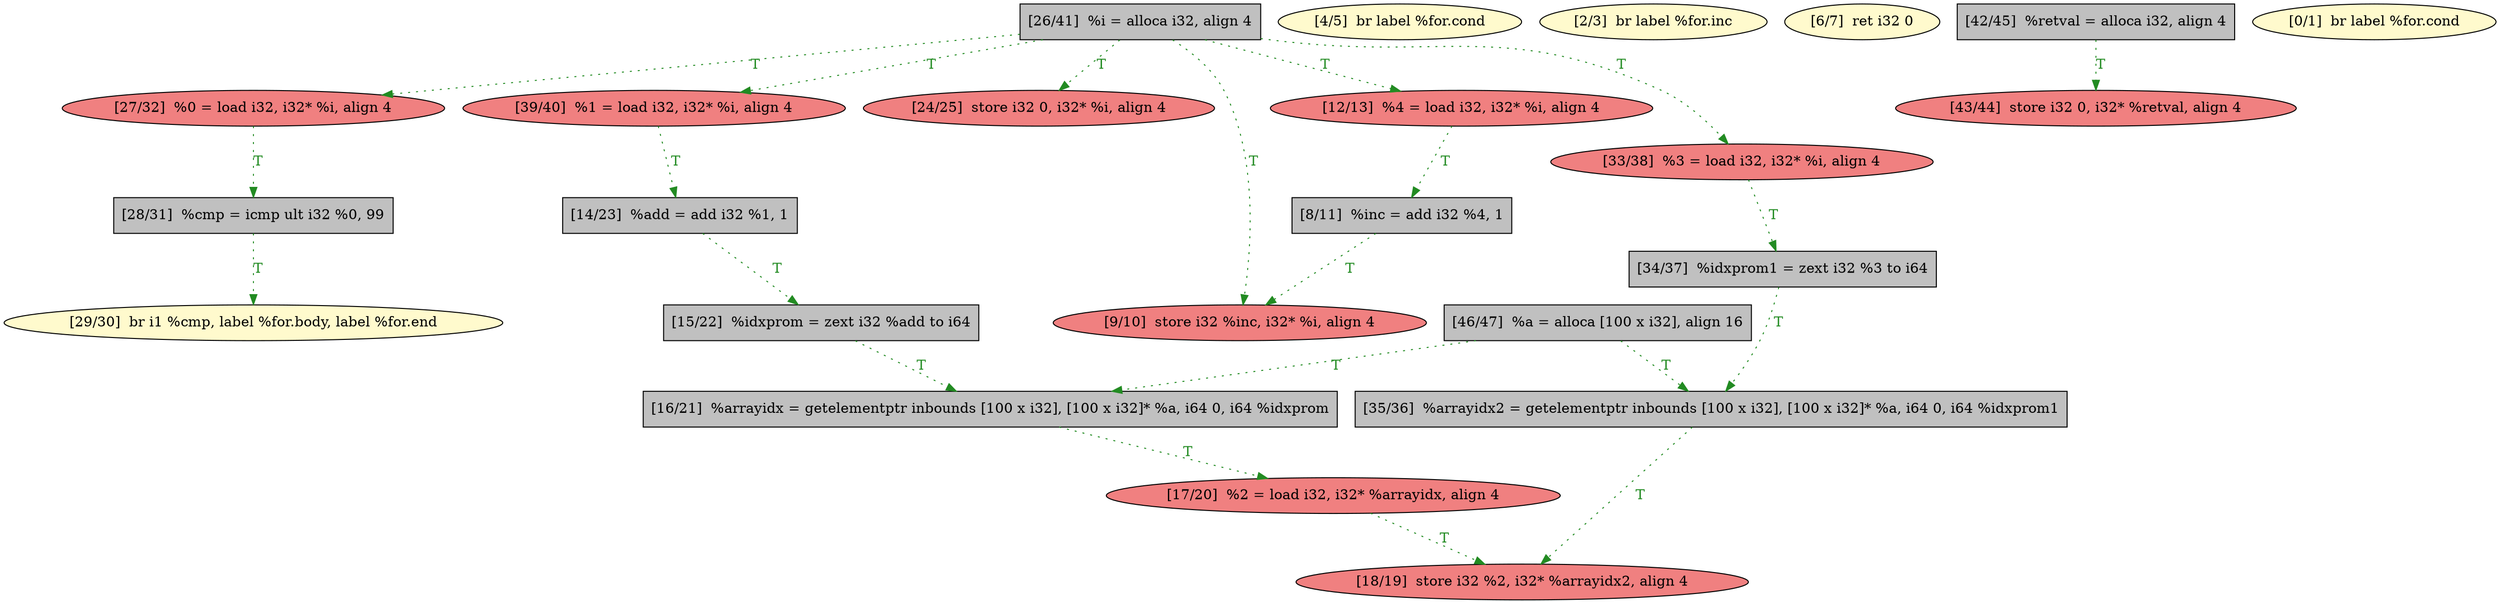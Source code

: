 
digraph G {


node71 [fillcolor=lightcoral,label="[17/20]  %2 = load i32, i32* %arrayidx, align 4",shape=ellipse,style=filled ]
node70 [fillcolor=grey,label="[28/31]  %cmp = icmp ult i32 %0, 99",shape=rectangle,style=filled ]
node69 [fillcolor=lightcoral,label="[27/32]  %0 = load i32, i32* %i, align 4",shape=ellipse,style=filled ]
node65 [fillcolor=lightcoral,label="[39/40]  %1 = load i32, i32* %i, align 4",shape=ellipse,style=filled ]
node64 [fillcolor=grey,label="[35/36]  %arrayidx2 = getelementptr inbounds [100 x i32], [100 x i32]* %a, i64 0, i64 %idxprom1",shape=rectangle,style=filled ]
node53 [fillcolor=grey,label="[34/37]  %idxprom1 = zext i32 %3 to i64",shape=rectangle,style=filled ]
node59 [fillcolor=lemonchiffon,label="[4/5]  br label %for.cond",shape=ellipse,style=filled ]
node52 [fillcolor=lightcoral,label="[24/25]  store i32 0, i32* %i, align 4",shape=ellipse,style=filled ]
node68 [fillcolor=grey,label="[46/47]  %a = alloca [100 x i32], align 16",shape=rectangle,style=filled ]
node62 [fillcolor=lemonchiffon,label="[2/3]  br label %for.inc",shape=ellipse,style=filled ]
node51 [fillcolor=lemonchiffon,label="[6/7]  ret i32 0",shape=ellipse,style=filled ]
node50 [fillcolor=grey,label="[8/11]  %inc = add i32 %4, 1",shape=rectangle,style=filled ]
node67 [fillcolor=lightcoral,label="[43/44]  store i32 0, i32* %retval, align 4",shape=ellipse,style=filled ]
node48 [fillcolor=grey,label="[14/23]  %add = add i32 %1, 1",shape=rectangle,style=filled ]
node49 [fillcolor=lightcoral,label="[12/13]  %4 = load i32, i32* %i, align 4",shape=ellipse,style=filled ]
node61 [fillcolor=grey,label="[42/45]  %retval = alloca i32, align 4",shape=rectangle,style=filled ]
node63 [fillcolor=grey,label="[16/21]  %arrayidx = getelementptr inbounds [100 x i32], [100 x i32]* %a, i64 0, i64 %idxprom",shape=rectangle,style=filled ]
node54 [fillcolor=lemonchiffon,label="[29/30]  br i1 %cmp, label %for.body, label %for.end",shape=ellipse,style=filled ]
node66 [fillcolor=grey,label="[15/22]  %idxprom = zext i32 %add to i64",shape=rectangle,style=filled ]
node55 [fillcolor=lightcoral,label="[9/10]  store i32 %inc, i32* %i, align 4",shape=ellipse,style=filled ]
node57 [fillcolor=lightcoral,label="[18/19]  store i32 %2, i32* %arrayidx2, align 4",shape=ellipse,style=filled ]
node56 [fillcolor=grey,label="[26/41]  %i = alloca i32, align 4",shape=rectangle,style=filled ]
node58 [fillcolor=lightcoral,label="[33/38]  %3 = load i32, i32* %i, align 4",shape=ellipse,style=filled ]
node60 [fillcolor=lemonchiffon,label="[0/1]  br label %for.cond",shape=ellipse,style=filled ]

node48->node66 [style=dotted,color=forestgreen,label="T",fontcolor=forestgreen ]
node66->node63 [style=dotted,color=forestgreen,label="T",fontcolor=forestgreen ]
node56->node55 [style=dotted,color=forestgreen,label="T",fontcolor=forestgreen ]
node50->node55 [style=dotted,color=forestgreen,label="T",fontcolor=forestgreen ]
node56->node52 [style=dotted,color=forestgreen,label="T",fontcolor=forestgreen ]
node56->node65 [style=dotted,color=forestgreen,label="T",fontcolor=forestgreen ]
node69->node70 [style=dotted,color=forestgreen,label="T",fontcolor=forestgreen ]
node68->node64 [style=dotted,color=forestgreen,label="T",fontcolor=forestgreen ]
node56->node58 [style=dotted,color=forestgreen,label="T",fontcolor=forestgreen ]
node56->node69 [style=dotted,color=forestgreen,label="T",fontcolor=forestgreen ]
node71->node57 [style=dotted,color=forestgreen,label="T",fontcolor=forestgreen ]
node53->node64 [style=dotted,color=forestgreen,label="T",fontcolor=forestgreen ]
node61->node67 [style=dotted,color=forestgreen,label="T",fontcolor=forestgreen ]
node65->node48 [style=dotted,color=forestgreen,label="T",fontcolor=forestgreen ]
node49->node50 [style=dotted,color=forestgreen,label="T",fontcolor=forestgreen ]
node63->node71 [style=dotted,color=forestgreen,label="T",fontcolor=forestgreen ]
node68->node63 [style=dotted,color=forestgreen,label="T",fontcolor=forestgreen ]
node56->node49 [style=dotted,color=forestgreen,label="T",fontcolor=forestgreen ]
node58->node53 [style=dotted,color=forestgreen,label="T",fontcolor=forestgreen ]
node70->node54 [style=dotted,color=forestgreen,label="T",fontcolor=forestgreen ]
node64->node57 [style=dotted,color=forestgreen,label="T",fontcolor=forestgreen ]


}
